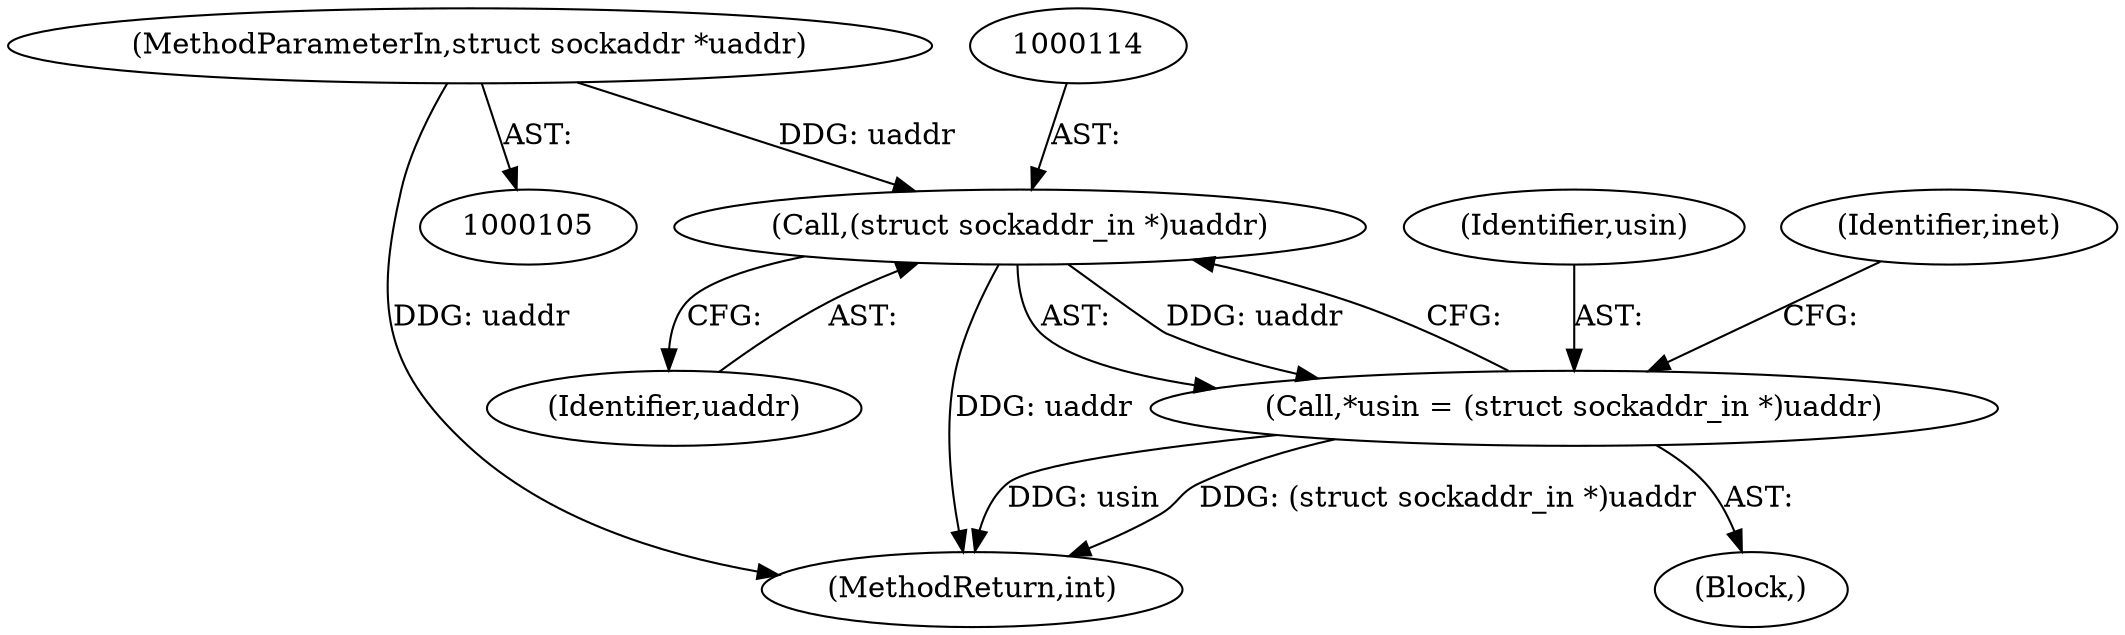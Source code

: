 digraph "0_linux_f6d8bd051c391c1c0458a30b2a7abcd939329259_29@pointer" {
"1000107" [label="(MethodParameterIn,struct sockaddr *uaddr)"];
"1000113" [label="(Call,(struct sockaddr_in *)uaddr)"];
"1000111" [label="(Call,*usin = (struct sockaddr_in *)uaddr)"];
"1000111" [label="(Call,*usin = (struct sockaddr_in *)uaddr)"];
"1000115" [label="(Identifier,uaddr)"];
"1000113" [label="(Call,(struct sockaddr_in *)uaddr)"];
"1000523" [label="(MethodReturn,int)"];
"1000112" [label="(Identifier,usin)"];
"1000109" [label="(Block,)"];
"1000107" [label="(MethodParameterIn,struct sockaddr *uaddr)"];
"1000118" [label="(Identifier,inet)"];
"1000107" -> "1000105"  [label="AST: "];
"1000107" -> "1000523"  [label="DDG: uaddr"];
"1000107" -> "1000113"  [label="DDG: uaddr"];
"1000113" -> "1000111"  [label="AST: "];
"1000113" -> "1000115"  [label="CFG: "];
"1000114" -> "1000113"  [label="AST: "];
"1000115" -> "1000113"  [label="AST: "];
"1000111" -> "1000113"  [label="CFG: "];
"1000113" -> "1000523"  [label="DDG: uaddr"];
"1000113" -> "1000111"  [label="DDG: uaddr"];
"1000111" -> "1000109"  [label="AST: "];
"1000112" -> "1000111"  [label="AST: "];
"1000118" -> "1000111"  [label="CFG: "];
"1000111" -> "1000523"  [label="DDG: usin"];
"1000111" -> "1000523"  [label="DDG: (struct sockaddr_in *)uaddr"];
}
